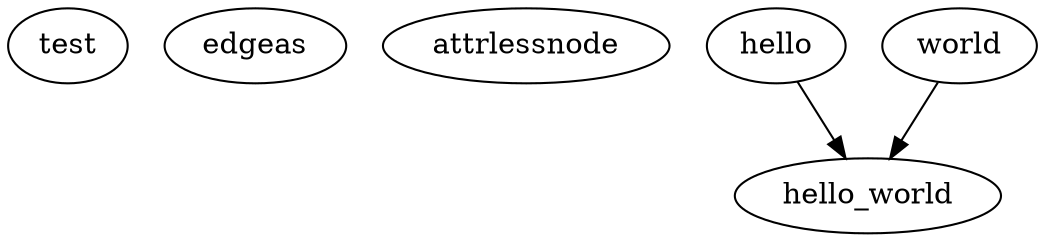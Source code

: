 digraph helloWorld {
  subgraph test { test }
  edgeas [sadf="sdf"]
  attrlessnode
  hello [call=readLines,con="'hello.txt'"] // comment
  world [call=c,text="'world!'"];
  hello_world [call=paste,sep="', '"]
  hello->hello_world
  world->hello_world [a="asdf"]
}
# asdf
#asdf
#asdfasdf
